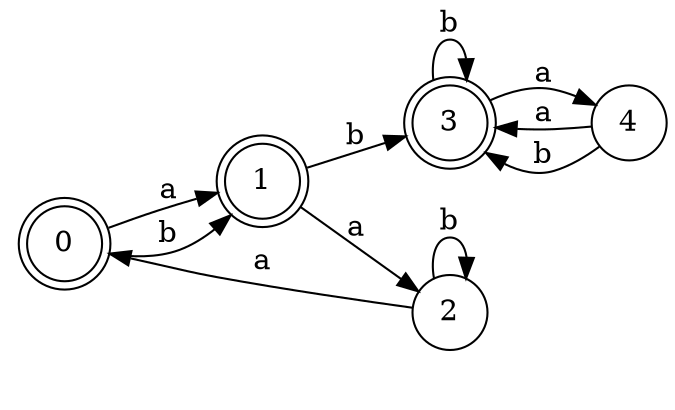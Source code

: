 digraph n4_8 {
__start0 [label="" shape="none"];

rankdir=LR;
size="8,5";

s0 [style="rounded,filled", color="black", fillcolor="white" shape="doublecircle", label="0"];
s1 [style="rounded,filled", color="black", fillcolor="white" shape="doublecircle", label="1"];
s2 [style="filled", color="black", fillcolor="white" shape="circle", label="2"];
s3 [style="rounded,filled", color="black", fillcolor="white" shape="doublecircle", label="3"];
s4 [style="filled", color="black", fillcolor="white" shape="circle", label="4"];
s0 -> s1 [label="a"];
s0 -> s1 [label="b"];
s1 -> s2 [label="a"];
s1 -> s3 [label="b"];
s2 -> s0 [label="a"];
s2 -> s2 [label="b"];
s3 -> s4 [label="a"];
s3 -> s3 [label="b"];
s4 -> s3 [label="a"];
s4 -> s3 [label="b"];

}